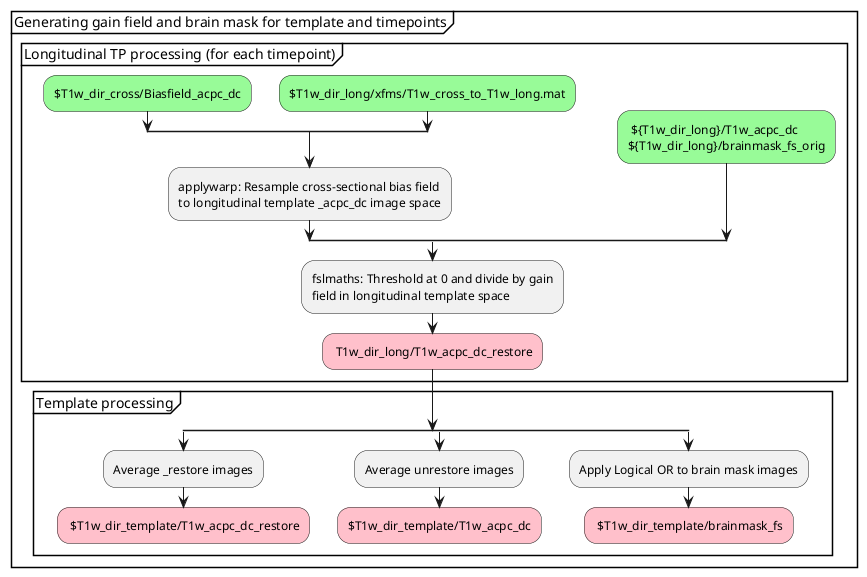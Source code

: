 @startuml
group Generating gain field and brain mask for template and timepoints
group Longitudinal TP processing (for each timepoint)
split
-[hidden]->
    split
        -[hidden]->
        #palegreen:$T1w_dir_cross/Biasfield_acpc_dc;        
    split again
        -[hidden]->
        #palegreen:$T1w_dir_long/xfms/T1w_cross_to_T1w_long.mat;
    end split
    :applywarp: Resample cross-sectional bias field 
    to longitudinal template _acpc_dc image space;
split again
-[hidden]->
    #palegreen: ${T1w_dir_long}/T1w_acpc_dc
    ${T1w_dir_long}/brainmask_fs_orig;
end split
    :fslmaths: Threshold at 0 and divide by gain 
    field in longitudinal template space;
    #pink: T1w_dir_long/T1w_acpc_dc_restore;
end group
group Template processing
    split
        :Average _restore images;
        #pink: $T1w_dir_template/T1w_acpc_dc_restore;
        detach        
    split again 
        :Average unrestore images;
        #pink:$T1w_dir_template/T1w_acpc_dc;
        detach
    split again
        :Apply Logical OR to brain mask images;
        #pink: $T1w_dir_template/brainmask_fs;        
        detach
    end split        
end group
end group
@enduml